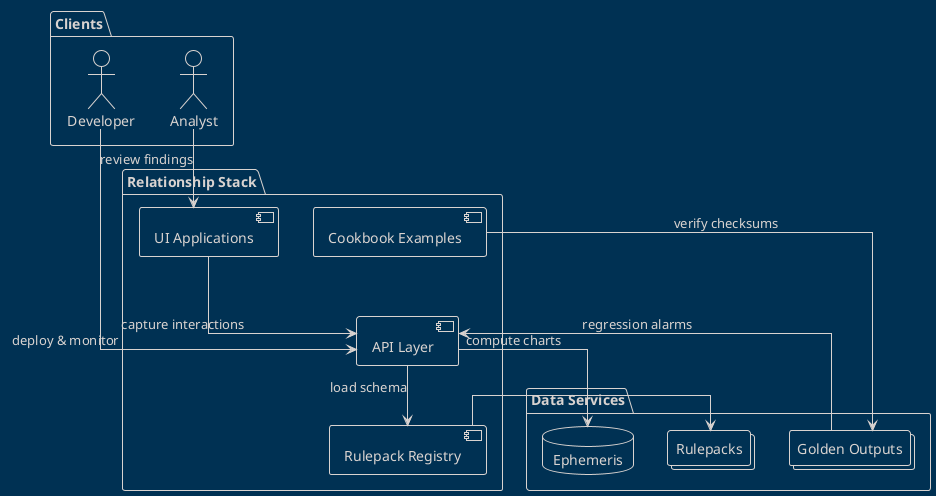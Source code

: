 @startuml
!theme blueprint
skinparam shadowing false
skinparam linetype ortho

package "Clients" {
  actor Analyst
  actor Developer
}

package "Relationship Stack" {
  [API Layer] as API
  [Rulepack Registry] as Rules
  [Cookbook Examples] as Notebooks
  [UI Applications] as UI
}

package "Data Services" {
  database "Ephemeris" as Ephemeris
  collections "Rulepacks" as Rulepacks
  collections "Golden Outputs" as Golden
}

Analyst --> UI : review findings
Developer --> API : deploy & monitor
UI --> API : capture interactions
API --> Rules : load schema
API --> Ephemeris : compute charts
Notebooks --> Golden : verify checksums
Rules --> Rulepacks
Golden --> API : regression alarms

@enduml
